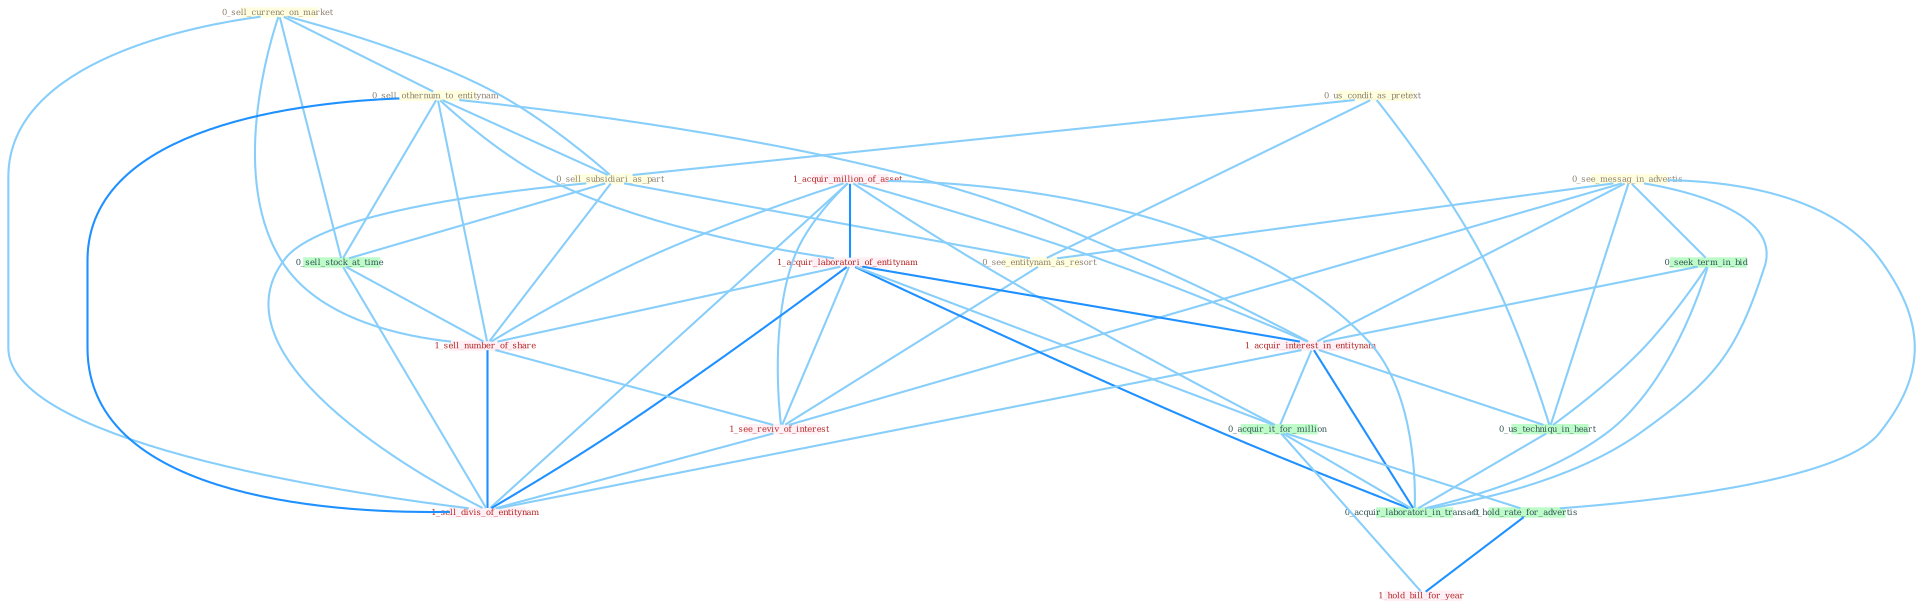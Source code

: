 Graph G{ 
    node
    [shape=polygon,style=filled,width=.5,height=.06,color="#BDFCC9",fixedsize=true,fontsize=4,
    fontcolor="#2f4f4f"];
    {node
    [color="#ffffe0", fontcolor="#8b7d6b"] "0_sell_currenc_on_market " "0_us_condit_as_pretext " "0_see_messag_in_advertis " "0_sell_othernum_to_entitynam " "0_sell_subsidiari_as_part " "0_see_entitynam_as_resort "}
{node [color="#fff0f5", fontcolor="#b22222"] "1_acquir_million_of_asset " "1_acquir_laboratori_of_entitynam " "1_acquir_interest_in_entitynam " "1_sell_number_of_share " "1_see_reviv_of_interest " "1_hold_bill_for_year " "1_sell_divis_of_entitynam "}
edge [color="#B0E2FF"];

	"0_sell_currenc_on_market " -- "0_sell_othernum_to_entitynam " [w="1", color="#87cefa" ];
	"0_sell_currenc_on_market " -- "0_sell_subsidiari_as_part " [w="1", color="#87cefa" ];
	"0_sell_currenc_on_market " -- "0_sell_stock_at_time " [w="1", color="#87cefa" ];
	"0_sell_currenc_on_market " -- "1_sell_number_of_share " [w="1", color="#87cefa" ];
	"0_sell_currenc_on_market " -- "1_sell_divis_of_entitynam " [w="1", color="#87cefa" ];
	"0_us_condit_as_pretext " -- "0_sell_subsidiari_as_part " [w="1", color="#87cefa" ];
	"0_us_condit_as_pretext " -- "0_see_entitynam_as_resort " [w="1", color="#87cefa" ];
	"0_us_condit_as_pretext " -- "0_us_techniqu_in_heart " [w="1", color="#87cefa" ];
	"0_see_messag_in_advertis " -- "0_see_entitynam_as_resort " [w="1", color="#87cefa" ];
	"0_see_messag_in_advertis " -- "0_seek_term_in_bid " [w="1", color="#87cefa" ];
	"0_see_messag_in_advertis " -- "1_acquir_interest_in_entitynam " [w="1", color="#87cefa" ];
	"0_see_messag_in_advertis " -- "0_us_techniqu_in_heart " [w="1", color="#87cefa" ];
	"0_see_messag_in_advertis " -- "0_hold_rate_for_advertis " [w="1", color="#87cefa" ];
	"0_see_messag_in_advertis " -- "0_acquir_laboratori_in_transact " [w="1", color="#87cefa" ];
	"0_see_messag_in_advertis " -- "1_see_reviv_of_interest " [w="1", color="#87cefa" ];
	"0_sell_othernum_to_entitynam " -- "0_sell_subsidiari_as_part " [w="1", color="#87cefa" ];
	"0_sell_othernum_to_entitynam " -- "1_acquir_laboratori_of_entitynam " [w="1", color="#87cefa" ];
	"0_sell_othernum_to_entitynam " -- "1_acquir_interest_in_entitynam " [w="1", color="#87cefa" ];
	"0_sell_othernum_to_entitynam " -- "0_sell_stock_at_time " [w="1", color="#87cefa" ];
	"0_sell_othernum_to_entitynam " -- "1_sell_number_of_share " [w="1", color="#87cefa" ];
	"0_sell_othernum_to_entitynam " -- "1_sell_divis_of_entitynam " [w="2", color="#1e90ff" , len=0.8];
	"0_sell_subsidiari_as_part " -- "0_see_entitynam_as_resort " [w="1", color="#87cefa" ];
	"0_sell_subsidiari_as_part " -- "0_sell_stock_at_time " [w="1", color="#87cefa" ];
	"0_sell_subsidiari_as_part " -- "1_sell_number_of_share " [w="1", color="#87cefa" ];
	"0_sell_subsidiari_as_part " -- "1_sell_divis_of_entitynam " [w="1", color="#87cefa" ];
	"0_see_entitynam_as_resort " -- "1_see_reviv_of_interest " [w="1", color="#87cefa" ];
	"1_acquir_million_of_asset " -- "1_acquir_laboratori_of_entitynam " [w="2", color="#1e90ff" , len=0.8];
	"1_acquir_million_of_asset " -- "1_acquir_interest_in_entitynam " [w="1", color="#87cefa" ];
	"1_acquir_million_of_asset " -- "0_acquir_it_for_million " [w="1", color="#87cefa" ];
	"1_acquir_million_of_asset " -- "0_acquir_laboratori_in_transact " [w="1", color="#87cefa" ];
	"1_acquir_million_of_asset " -- "1_sell_number_of_share " [w="1", color="#87cefa" ];
	"1_acquir_million_of_asset " -- "1_see_reviv_of_interest " [w="1", color="#87cefa" ];
	"1_acquir_million_of_asset " -- "1_sell_divis_of_entitynam " [w="1", color="#87cefa" ];
	"1_acquir_laboratori_of_entitynam " -- "1_acquir_interest_in_entitynam " [w="2", color="#1e90ff" , len=0.8];
	"1_acquir_laboratori_of_entitynam " -- "0_acquir_it_for_million " [w="1", color="#87cefa" ];
	"1_acquir_laboratori_of_entitynam " -- "0_acquir_laboratori_in_transact " [w="2", color="#1e90ff" , len=0.8];
	"1_acquir_laboratori_of_entitynam " -- "1_sell_number_of_share " [w="1", color="#87cefa" ];
	"1_acquir_laboratori_of_entitynam " -- "1_see_reviv_of_interest " [w="1", color="#87cefa" ];
	"1_acquir_laboratori_of_entitynam " -- "1_sell_divis_of_entitynam " [w="2", color="#1e90ff" , len=0.8];
	"0_seek_term_in_bid " -- "1_acquir_interest_in_entitynam " [w="1", color="#87cefa" ];
	"0_seek_term_in_bid " -- "0_us_techniqu_in_heart " [w="1", color="#87cefa" ];
	"0_seek_term_in_bid " -- "0_acquir_laboratori_in_transact " [w="1", color="#87cefa" ];
	"1_acquir_interest_in_entitynam " -- "0_us_techniqu_in_heart " [w="1", color="#87cefa" ];
	"1_acquir_interest_in_entitynam " -- "0_acquir_it_for_million " [w="1", color="#87cefa" ];
	"1_acquir_interest_in_entitynam " -- "0_acquir_laboratori_in_transact " [w="2", color="#1e90ff" , len=0.8];
	"1_acquir_interest_in_entitynam " -- "1_sell_divis_of_entitynam " [w="1", color="#87cefa" ];
	"0_us_techniqu_in_heart " -- "0_acquir_laboratori_in_transact " [w="1", color="#87cefa" ];
	"0_acquir_it_for_million " -- "0_hold_rate_for_advertis " [w="1", color="#87cefa" ];
	"0_acquir_it_for_million " -- "0_acquir_laboratori_in_transact " [w="1", color="#87cefa" ];
	"0_acquir_it_for_million " -- "1_hold_bill_for_year " [w="1", color="#87cefa" ];
	"0_hold_rate_for_advertis " -- "1_hold_bill_for_year " [w="2", color="#1e90ff" , len=0.8];
	"0_sell_stock_at_time " -- "1_sell_number_of_share " [w="1", color="#87cefa" ];
	"0_sell_stock_at_time " -- "1_sell_divis_of_entitynam " [w="1", color="#87cefa" ];
	"1_sell_number_of_share " -- "1_see_reviv_of_interest " [w="1", color="#87cefa" ];
	"1_sell_number_of_share " -- "1_sell_divis_of_entitynam " [w="2", color="#1e90ff" , len=0.8];
	"1_see_reviv_of_interest " -- "1_sell_divis_of_entitynam " [w="1", color="#87cefa" ];
}
